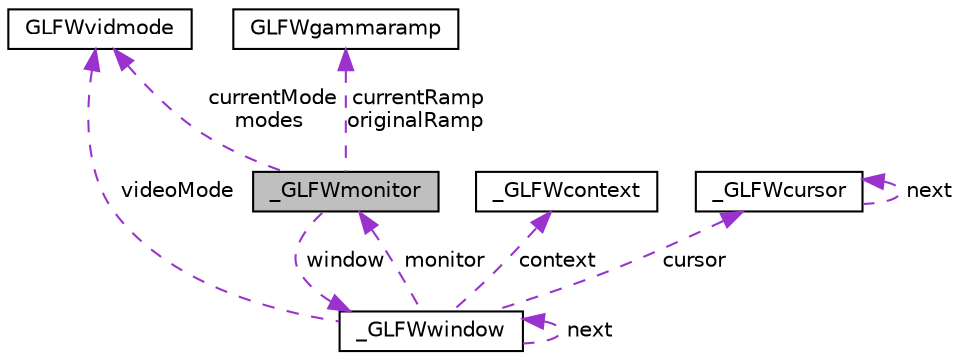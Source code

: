 digraph "_GLFWmonitor"
{
 // LATEX_PDF_SIZE
  edge [fontname="Helvetica",fontsize="10",labelfontname="Helvetica",labelfontsize="10"];
  node [fontname="Helvetica",fontsize="10",shape=record];
  Node1 [label="_GLFWmonitor",height=0.2,width=0.4,color="black", fillcolor="grey75", style="filled", fontcolor="black",tooltip=" "];
  Node2 -> Node1 [dir="back",color="darkorchid3",fontsize="10",style="dashed",label=" currentMode\nmodes" ,fontname="Helvetica"];
  Node2 [label="GLFWvidmode",height=0.2,width=0.4,color="black", fillcolor="white", style="filled",URL="$structGLFWvidmode.html",tooltip="Video mode type."];
  Node3 -> Node1 [dir="back",color="darkorchid3",fontsize="10",style="dashed",label=" currentRamp\noriginalRamp" ,fontname="Helvetica"];
  Node3 [label="GLFWgammaramp",height=0.2,width=0.4,color="black", fillcolor="white", style="filled",URL="$structGLFWgammaramp.html",tooltip="Gamma ramp."];
  Node4 -> Node1 [dir="back",color="darkorchid3",fontsize="10",style="dashed",label=" window" ,fontname="Helvetica"];
  Node4 [label="_GLFWwindow",height=0.2,width=0.4,color="black", fillcolor="white", style="filled",URL="$struct__GLFWwindow.html",tooltip=" "];
  Node5 -> Node4 [dir="back",color="darkorchid3",fontsize="10",style="dashed",label=" context" ,fontname="Helvetica"];
  Node5 [label="_GLFWcontext",height=0.2,width=0.4,color="black", fillcolor="white", style="filled",URL="$struct__GLFWcontext.html",tooltip=" "];
  Node2 -> Node4 [dir="back",color="darkorchid3",fontsize="10",style="dashed",label=" videoMode" ,fontname="Helvetica"];
  Node1 -> Node4 [dir="back",color="darkorchid3",fontsize="10",style="dashed",label=" monitor" ,fontname="Helvetica"];
  Node6 -> Node4 [dir="back",color="darkorchid3",fontsize="10",style="dashed",label=" cursor" ,fontname="Helvetica"];
  Node6 [label="_GLFWcursor",height=0.2,width=0.4,color="black", fillcolor="white", style="filled",URL="$struct__GLFWcursor.html",tooltip=" "];
  Node6 -> Node6 [dir="back",color="darkorchid3",fontsize="10",style="dashed",label=" next" ,fontname="Helvetica"];
  Node4 -> Node4 [dir="back",color="darkorchid3",fontsize="10",style="dashed",label=" next" ,fontname="Helvetica"];
}

